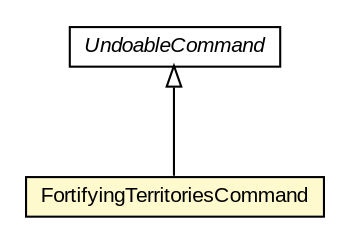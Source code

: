#!/usr/local/bin/dot
#
# Class diagram 
# Generated by UMLGraph version R5_6 (http://www.umlgraph.org/)
#

digraph G {
	edge [fontname="arial",fontsize=10,labelfontname="arial",labelfontsize=10];
	node [fontname="arial",fontsize=10,shape=plaintext];
	nodesep=0.25;
	ranksep=0.5;
	// FortifyingTerritoriesCommand
	c150 [label=<<table title="FortifyingTerritoriesCommand" border="0" cellborder="1" cellspacing="0" cellpadding="2" port="p" bgcolor="lemonChiffon" href="./FortifyingTerritoriesCommand.html">
		<tr><td><table border="0" cellspacing="0" cellpadding="1">
<tr><td align="center" balign="center"> FortifyingTerritoriesCommand </td></tr>
		</table></td></tr>
		</table>>, URL="./FortifyingTerritoriesCommand.html", fontname="arial", fontcolor="black", fontsize=10.0];
	// UndoableCommand
	c161 [label=<<table title="UndoableCommand" border="0" cellborder="1" cellspacing="0" cellpadding="2" port="p" href="./UndoableCommand.html">
		<tr><td><table border="0" cellspacing="0" cellpadding="1">
<tr><td align="center" balign="center"><font face="arial italic"> UndoableCommand </font></td></tr>
		</table></td></tr>
		</table>>, URL="./UndoableCommand.html", fontname="arial", fontcolor="black", fontsize=10.0];
	//FortifyingTerritoriesCommand extends UndoableCommand
	c161:p -> c150:p [dir=back,arrowtail=empty];
}

